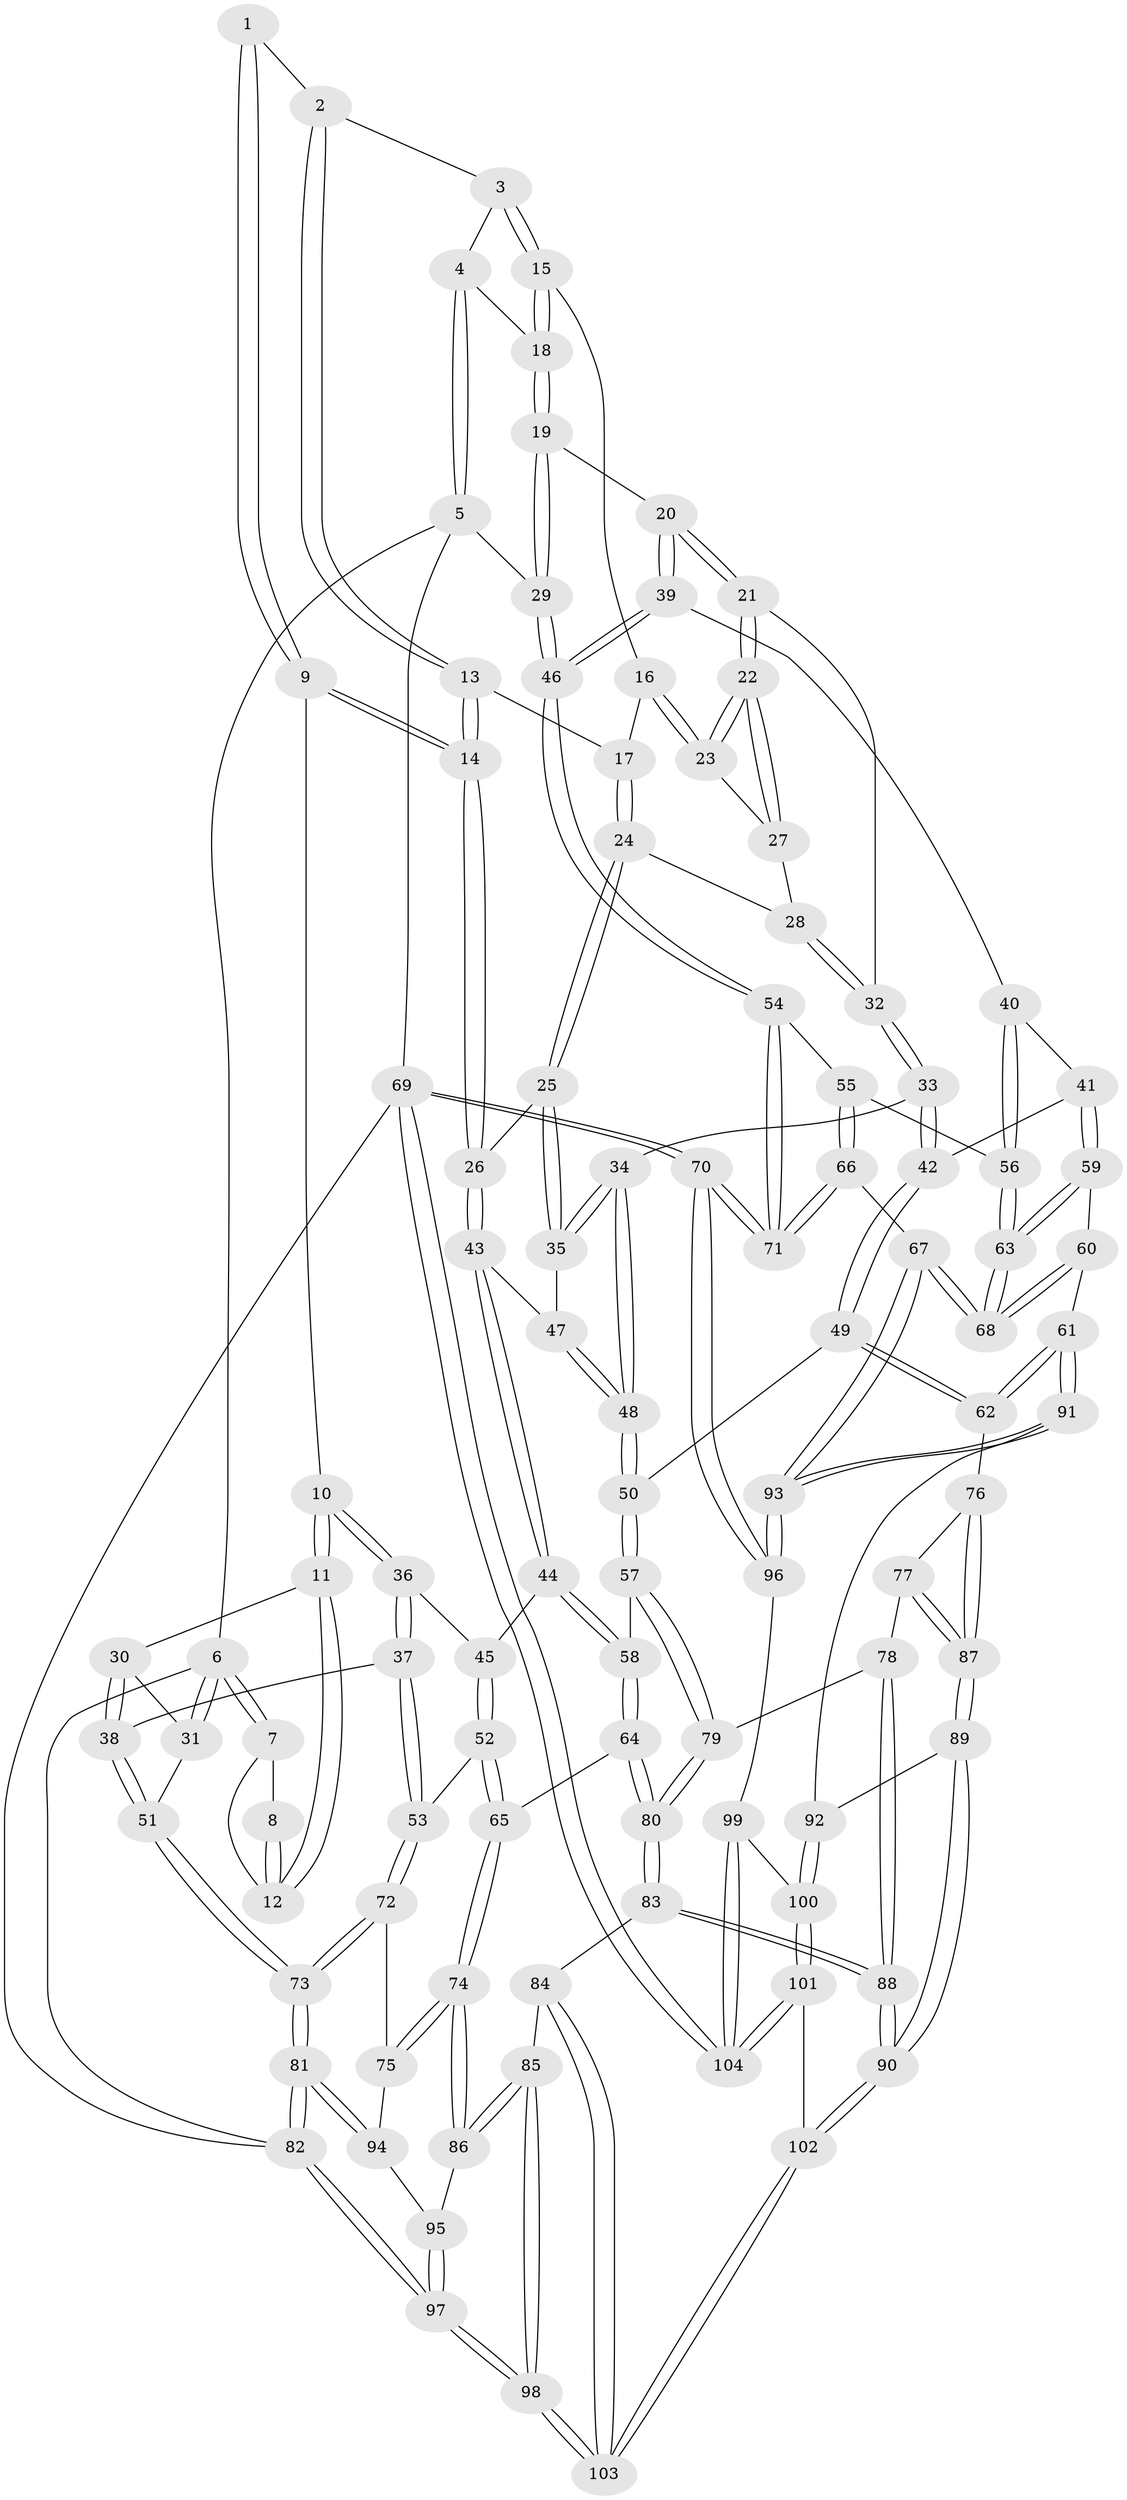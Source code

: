 // Generated by graph-tools (version 1.1) at 2025/03/03/09/25 03:03:15]
// undirected, 104 vertices, 257 edges
graph export_dot {
graph [start="1"]
  node [color=gray90,style=filled];
  1 [pos="+0.47952782594722904+0"];
  2 [pos="+0.5146179487472893+0"];
  3 [pos="+0.8246178211001395+0"];
  4 [pos="+1+0"];
  5 [pos="+1+0"];
  6 [pos="+0+0"];
  7 [pos="+0+0"];
  8 [pos="+0.46963180883720584+0"];
  9 [pos="+0.32807615481327884+0.29318980049232085"];
  10 [pos="+0.1957079897989554+0.25997638831838343"];
  11 [pos="+0.1913350720149406+0.255203109128105"];
  12 [pos="+0.1910366923274851+0.18841734469652158"];
  13 [pos="+0.5246492827283131+0.03129162113872553"];
  14 [pos="+0.38831490452266876+0.3220992902536146"];
  15 [pos="+0.7386203407302147+0.1364248090810528"];
  16 [pos="+0.6715855536970842+0.2053172496432307"];
  17 [pos="+0.5868656545717732+0.19273756372902234"];
  18 [pos="+0.8178028712625992+0.267115109514302"];
  19 [pos="+0.8262073867245768+0.3111099639255349"];
  20 [pos="+0.8110338970596552+0.3415499267459155"];
  21 [pos="+0.7893502630357858+0.33723259794314936"];
  22 [pos="+0.7744149477315004+0.3253108499488807"];
  23 [pos="+0.6800046372808262+0.22822220332229687"];
  24 [pos="+0.5265647696815663+0.3053180444747544"];
  25 [pos="+0.5045120281679035+0.3122697721180956"];
  26 [pos="+0.39122928810333296+0.3247613826770397"];
  27 [pos="+0.6429524600684464+0.2941911737465088"];
  28 [pos="+0.5905374748953288+0.3323673202478198"];
  29 [pos="+1+0"];
  30 [pos="+0.17665957489528467+0.25644568438833626"];
  31 [pos="+0+0.1862658006017845"];
  32 [pos="+0.6387428525583531+0.38169314186778025"];
  33 [pos="+0.6309746639354444+0.4603286600883546"];
  34 [pos="+0.5892977329361492+0.47787951634818865"];
  35 [pos="+0.570166714696391+0.4681393776534048"];
  36 [pos="+0.16727475739819206+0.40188120708233205"];
  37 [pos="+0.09250782338616552+0.5103450944863027"];
  38 [pos="+0+0.48398026911319353"];
  39 [pos="+0.819406846862789+0.36341127336536266"];
  40 [pos="+0.8067764900701007+0.4632534770981593"];
  41 [pos="+0.7247713133419145+0.5128951095910195"];
  42 [pos="+0.6898591798561504+0.4984798056892262"];
  43 [pos="+0.4008855949353569+0.44878042265382706"];
  44 [pos="+0.38776941530306+0.4909122275830048"];
  45 [pos="+0.26905579667026175+0.5101971875210957"];
  46 [pos="+1+0.44634135390824964"];
  47 [pos="+0.4524702534336955+0.4599541389717413"];
  48 [pos="+0.5631383959888641+0.5509921620633651"];
  49 [pos="+0.5711412630619929+0.6072363685638574"];
  50 [pos="+0.5568136550878362+0.5916528843936167"];
  51 [pos="+0+0.49202394266918476"];
  52 [pos="+0.2088983280644615+0.5958612391240262"];
  53 [pos="+0.12573776918492433+0.5724096247590138"];
  54 [pos="+1+0.5292774901068227"];
  55 [pos="+0.9166231066781415+0.5408300850088872"];
  56 [pos="+0.8690552387400162+0.5257089838643803"];
  57 [pos="+0.41290503404793555+0.5817451349080206"];
  58 [pos="+0.40685645817249944+0.5769942174693958"];
  59 [pos="+0.7178460439709138+0.5749508384368568"];
  60 [pos="+0.7135821587802216+0.5837227562663069"];
  61 [pos="+0.6198898776322036+0.6807773578919373"];
  62 [pos="+0.6193591425596938+0.680574031594775"];
  63 [pos="+0.8208629428747521+0.6138235158319707"];
  64 [pos="+0.2835602766901739+0.6644347928087486"];
  65 [pos="+0.2605229876536722+0.6634006503240276"];
  66 [pos="+0.8685414349674627+0.7504096329972036"];
  67 [pos="+0.8367645929440969+0.7517435491525444"];
  68 [pos="+0.8297064034553815+0.7268515577470525"];
  69 [pos="+1+1"];
  70 [pos="+1+1"];
  71 [pos="+1+0.8192535996073961"];
  72 [pos="+0.08073370730282178+0.6654120539123614"];
  73 [pos="+0+0.5996999825422742"];
  74 [pos="+0.1690333191964905+0.7847342746515088"];
  75 [pos="+0.09404169230075692+0.733305472269592"];
  76 [pos="+0.5812603748066342+0.6973411491222058"];
  77 [pos="+0.5073431606281945+0.7214830791621853"];
  78 [pos="+0.4834682948627433+0.7217355070374152"];
  79 [pos="+0.43874635025644054+0.676187426714357"];
  80 [pos="+0.3503084375283404+0.7513166210843745"];
  81 [pos="+0+0.7978386700963465"];
  82 [pos="+0+1"];
  83 [pos="+0.3669096689270364+0.8418364683692833"];
  84 [pos="+0.29735379631536074+0.8575974791600353"];
  85 [pos="+0.210832935527435+0.8531210224275548"];
  86 [pos="+0.17269770360799266+0.798708770732895"];
  87 [pos="+0.529492128434385+0.83213893492241"];
  88 [pos="+0.3997659578377056+0.8555679949865287"];
  89 [pos="+0.5303358730787424+0.8678601392649644"];
  90 [pos="+0.43959637888425057+0.8979187907160217"];
  91 [pos="+0.697160885155672+0.7864333579741635"];
  92 [pos="+0.5693195051097113+0.8685753751114718"];
  93 [pos="+0.7466482250553798+0.8056647018062051"];
  94 [pos="+0.02207081791571869+0.7633846083862929"];
  95 [pos="+0.05322193383208532+0.8690809373259794"];
  96 [pos="+0.7562852507898279+0.8821118996200866"];
  97 [pos="+0+1"];
  98 [pos="+0.019075249959014967+1"];
  99 [pos="+0.6719801503124986+1"];
  100 [pos="+0.5765889328987219+0.8857699510878181"];
  101 [pos="+0.4910327969973633+1"];
  102 [pos="+0.4421555603863625+1"];
  103 [pos="+0.30713869586177667+1"];
  104 [pos="+0.6395650937043214+1"];
  1 -- 2;
  1 -- 9;
  1 -- 9;
  2 -- 3;
  2 -- 13;
  2 -- 13;
  3 -- 4;
  3 -- 15;
  3 -- 15;
  4 -- 5;
  4 -- 5;
  4 -- 18;
  5 -- 6;
  5 -- 29;
  5 -- 69;
  6 -- 7;
  6 -- 7;
  6 -- 31;
  6 -- 31;
  6 -- 82;
  7 -- 8;
  7 -- 12;
  8 -- 12;
  8 -- 12;
  9 -- 10;
  9 -- 14;
  9 -- 14;
  10 -- 11;
  10 -- 11;
  10 -- 36;
  10 -- 36;
  11 -- 12;
  11 -- 12;
  11 -- 30;
  13 -- 14;
  13 -- 14;
  13 -- 17;
  14 -- 26;
  14 -- 26;
  15 -- 16;
  15 -- 18;
  15 -- 18;
  16 -- 17;
  16 -- 23;
  16 -- 23;
  17 -- 24;
  17 -- 24;
  18 -- 19;
  18 -- 19;
  19 -- 20;
  19 -- 29;
  19 -- 29;
  20 -- 21;
  20 -- 21;
  20 -- 39;
  20 -- 39;
  21 -- 22;
  21 -- 22;
  21 -- 32;
  22 -- 23;
  22 -- 23;
  22 -- 27;
  22 -- 27;
  23 -- 27;
  24 -- 25;
  24 -- 25;
  24 -- 28;
  25 -- 26;
  25 -- 35;
  25 -- 35;
  26 -- 43;
  26 -- 43;
  27 -- 28;
  28 -- 32;
  28 -- 32;
  29 -- 46;
  29 -- 46;
  30 -- 31;
  30 -- 38;
  30 -- 38;
  31 -- 51;
  32 -- 33;
  32 -- 33;
  33 -- 34;
  33 -- 42;
  33 -- 42;
  34 -- 35;
  34 -- 35;
  34 -- 48;
  34 -- 48;
  35 -- 47;
  36 -- 37;
  36 -- 37;
  36 -- 45;
  37 -- 38;
  37 -- 53;
  37 -- 53;
  38 -- 51;
  38 -- 51;
  39 -- 40;
  39 -- 46;
  39 -- 46;
  40 -- 41;
  40 -- 56;
  40 -- 56;
  41 -- 42;
  41 -- 59;
  41 -- 59;
  42 -- 49;
  42 -- 49;
  43 -- 44;
  43 -- 44;
  43 -- 47;
  44 -- 45;
  44 -- 58;
  44 -- 58;
  45 -- 52;
  45 -- 52;
  46 -- 54;
  46 -- 54;
  47 -- 48;
  47 -- 48;
  48 -- 50;
  48 -- 50;
  49 -- 50;
  49 -- 62;
  49 -- 62;
  50 -- 57;
  50 -- 57;
  51 -- 73;
  51 -- 73;
  52 -- 53;
  52 -- 65;
  52 -- 65;
  53 -- 72;
  53 -- 72;
  54 -- 55;
  54 -- 71;
  54 -- 71;
  55 -- 56;
  55 -- 66;
  55 -- 66;
  56 -- 63;
  56 -- 63;
  57 -- 58;
  57 -- 79;
  57 -- 79;
  58 -- 64;
  58 -- 64;
  59 -- 60;
  59 -- 63;
  59 -- 63;
  60 -- 61;
  60 -- 68;
  60 -- 68;
  61 -- 62;
  61 -- 62;
  61 -- 91;
  61 -- 91;
  62 -- 76;
  63 -- 68;
  63 -- 68;
  64 -- 65;
  64 -- 80;
  64 -- 80;
  65 -- 74;
  65 -- 74;
  66 -- 67;
  66 -- 71;
  66 -- 71;
  67 -- 68;
  67 -- 68;
  67 -- 93;
  67 -- 93;
  69 -- 70;
  69 -- 70;
  69 -- 104;
  69 -- 104;
  69 -- 82;
  70 -- 71;
  70 -- 71;
  70 -- 96;
  70 -- 96;
  72 -- 73;
  72 -- 73;
  72 -- 75;
  73 -- 81;
  73 -- 81;
  74 -- 75;
  74 -- 75;
  74 -- 86;
  74 -- 86;
  75 -- 94;
  76 -- 77;
  76 -- 87;
  76 -- 87;
  77 -- 78;
  77 -- 87;
  77 -- 87;
  78 -- 79;
  78 -- 88;
  78 -- 88;
  79 -- 80;
  79 -- 80;
  80 -- 83;
  80 -- 83;
  81 -- 82;
  81 -- 82;
  81 -- 94;
  81 -- 94;
  82 -- 97;
  82 -- 97;
  83 -- 84;
  83 -- 88;
  83 -- 88;
  84 -- 85;
  84 -- 103;
  84 -- 103;
  85 -- 86;
  85 -- 86;
  85 -- 98;
  85 -- 98;
  86 -- 95;
  87 -- 89;
  87 -- 89;
  88 -- 90;
  88 -- 90;
  89 -- 90;
  89 -- 90;
  89 -- 92;
  90 -- 102;
  90 -- 102;
  91 -- 92;
  91 -- 93;
  91 -- 93;
  92 -- 100;
  92 -- 100;
  93 -- 96;
  93 -- 96;
  94 -- 95;
  95 -- 97;
  95 -- 97;
  96 -- 99;
  97 -- 98;
  97 -- 98;
  98 -- 103;
  98 -- 103;
  99 -- 100;
  99 -- 104;
  99 -- 104;
  100 -- 101;
  100 -- 101;
  101 -- 102;
  101 -- 104;
  101 -- 104;
  102 -- 103;
  102 -- 103;
}
